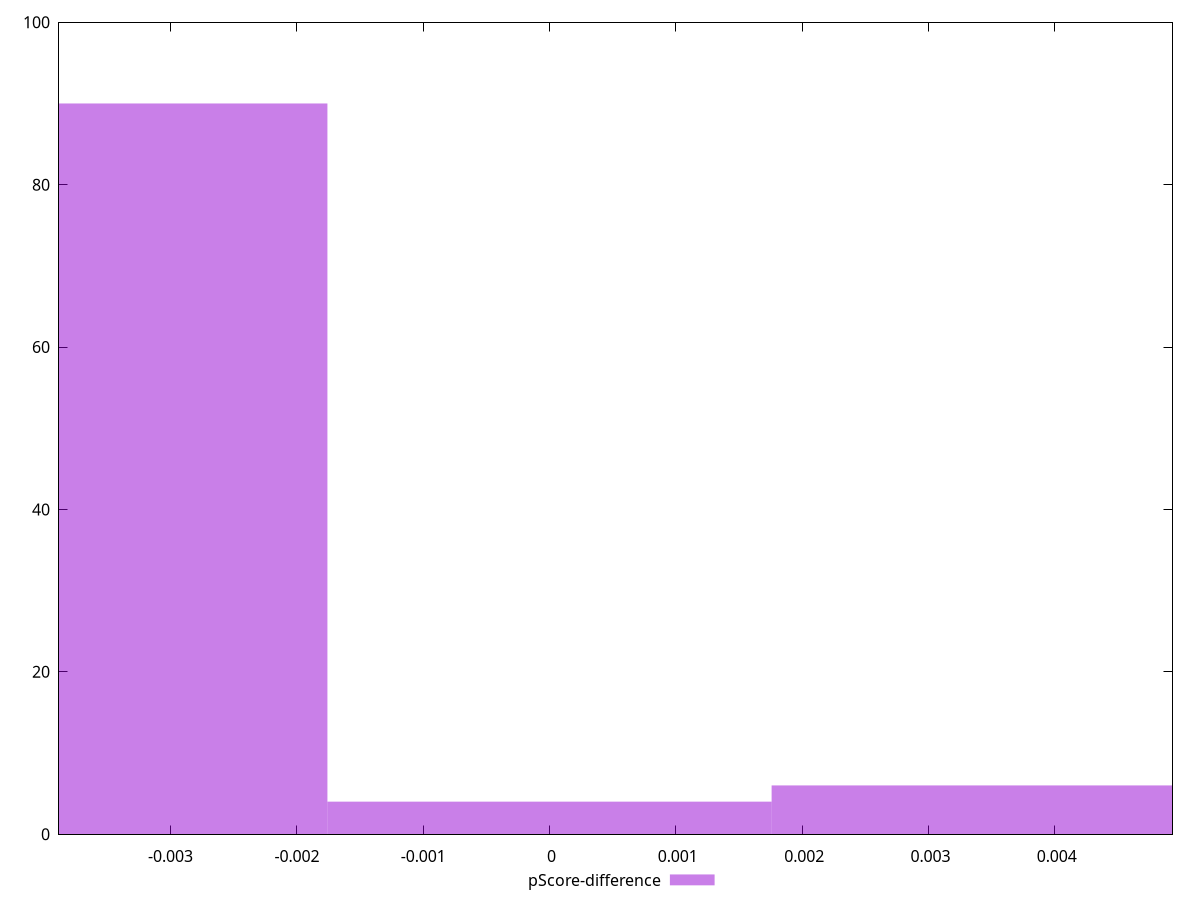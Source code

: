 reset

$pScoreDifference <<EOF
-0.003516480622379154 90
0 4
0.003516480622379154 6
EOF

set key outside below
set boxwidth 0.003516480622379154
set xrange [-0.0038831566784804754:0.00493181557551416]
set yrange [0:100]
set trange [0:100]
set style fill transparent solid 0.5 noborder
set terminal svg size 640, 490 enhanced background rgb 'white'
set output "report_00025_2021-02-22T21:38:55.199Z/cumulative-layout-shift/samples/pages+cached+noadtech+nomedia/pScore-difference/histogram.svg"

plot $pScoreDifference title "pScore-difference" with boxes

reset
